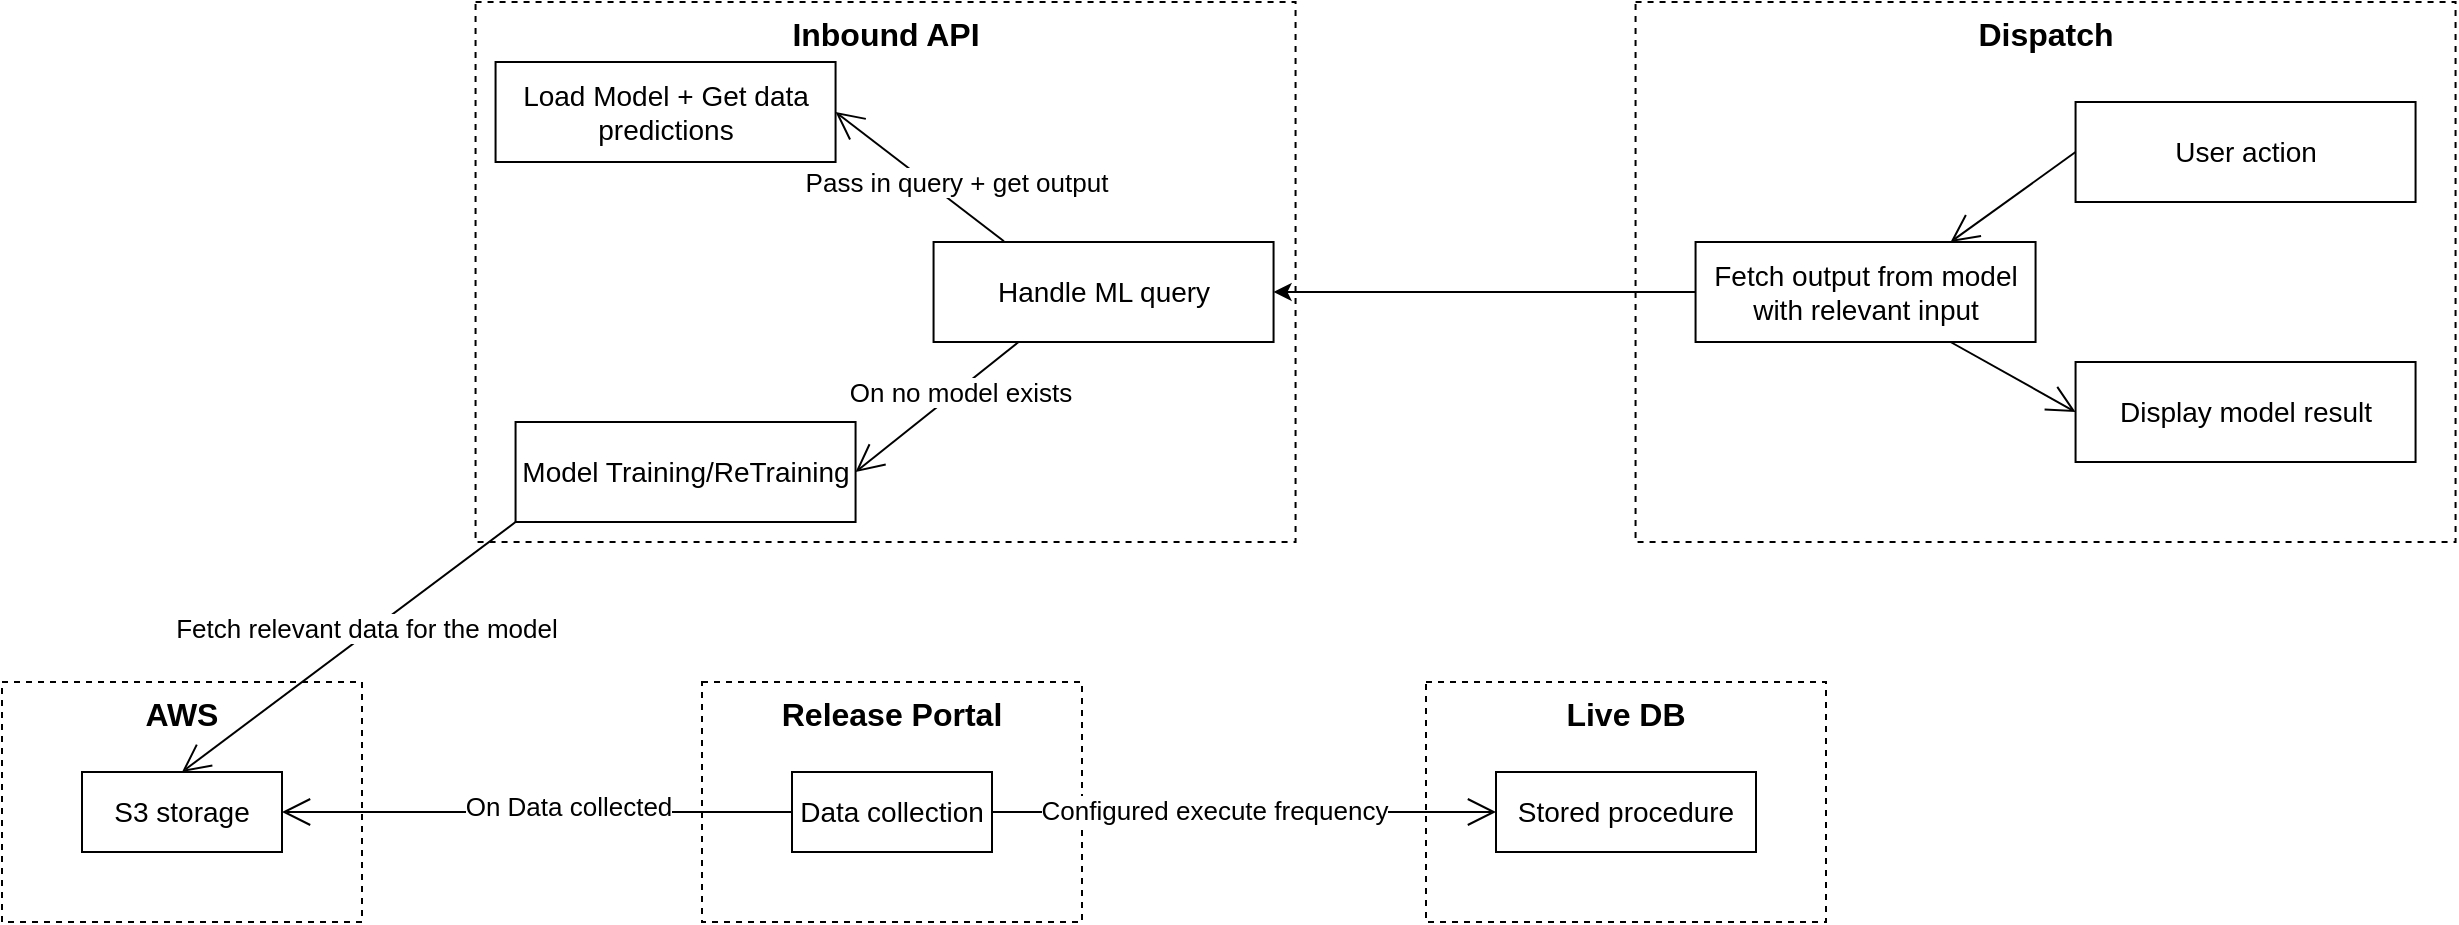 <mxfile version="26.1.1">
  <diagram name="Page-1" id="nk3yhh7_28yMGZY1KQTT">
    <mxGraphModel dx="2514" dy="868" grid="1" gridSize="10" guides="1" tooltips="1" connect="1" arrows="1" fold="1" page="1" pageScale="1" pageWidth="827" pageHeight="1169" math="0" shadow="0">
      <root>
        <mxCell id="0" />
        <mxCell id="1" parent="0" />
        <mxCell id="YFmmI4BY76K4JnnpCuWu-1" value="&lt;font style=&quot;font-size: 16px;&quot;&gt;&lt;b&gt;Inbound API&lt;/b&gt;&lt;/font&gt;" style="html=1;whiteSpace=wrap;dashed=1;gradientColor=default;fillColor=none;labelPosition=center;verticalLabelPosition=middle;align=center;verticalAlign=top;" vertex="1" parent="1">
          <mxGeometry x="146.78" y="180" width="410" height="270" as="geometry" />
        </mxCell>
        <mxCell id="YFmmI4BY76K4JnnpCuWu-2" value="&lt;span style=&quot;font-size: 16px;&quot;&gt;&lt;b&gt;Dispatch&lt;/b&gt;&lt;/span&gt;" style="html=1;whiteSpace=wrap;dashed=1;gradientColor=default;fillColor=none;labelPosition=center;verticalLabelPosition=middle;align=center;verticalAlign=top;" vertex="1" parent="1">
          <mxGeometry x="726.78" y="180" width="410" height="270" as="geometry" />
        </mxCell>
        <mxCell id="YFmmI4BY76K4JnnpCuWu-5" value="&lt;font style=&quot;font-size: 16px;&quot;&gt;&lt;b&gt;Release Portal&lt;/b&gt;&lt;/font&gt;" style="html=1;whiteSpace=wrap;dashed=1;gradientColor=default;fillColor=none;labelPosition=center;verticalLabelPosition=middle;align=center;verticalAlign=top;" vertex="1" parent="1">
          <mxGeometry x="260" y="520" width="190" height="120" as="geometry" />
        </mxCell>
        <mxCell id="YFmmI4BY76K4JnnpCuWu-4" value="Data collection" style="whiteSpace=wrap;html=1;align=center;fontSize=14;" vertex="1" parent="1">
          <mxGeometry x="305" y="565" width="100" height="40" as="geometry" />
        </mxCell>
        <mxCell id="YFmmI4BY76K4JnnpCuWu-6" value="&lt;span style=&quot;font-size: 16px;&quot;&gt;&lt;b&gt;Live DB&lt;/b&gt;&lt;/span&gt;" style="html=1;whiteSpace=wrap;dashed=1;gradientColor=default;fillColor=none;labelPosition=center;verticalLabelPosition=middle;align=center;verticalAlign=top;" vertex="1" parent="1">
          <mxGeometry x="622" y="520" width="200" height="120" as="geometry" />
        </mxCell>
        <mxCell id="YFmmI4BY76K4JnnpCuWu-7" value="Stored procedure" style="whiteSpace=wrap;html=1;align=center;fontSize=14;" vertex="1" parent="1">
          <mxGeometry x="657" y="565" width="130" height="40" as="geometry" />
        </mxCell>
        <mxCell id="YFmmI4BY76K4JnnpCuWu-8" value="" style="endArrow=open;endFill=1;endSize=12;html=1;rounded=0;exitX=1;exitY=0.5;exitDx=0;exitDy=0;entryX=0;entryY=0.5;entryDx=0;entryDy=0;" edge="1" parent="1" source="YFmmI4BY76K4JnnpCuWu-4" target="YFmmI4BY76K4JnnpCuWu-7">
          <mxGeometry width="160" relative="1" as="geometry">
            <mxPoint x="640" y="450" as="sourcePoint" />
            <mxPoint x="800" y="450" as="targetPoint" />
          </mxGeometry>
        </mxCell>
        <mxCell id="YFmmI4BY76K4JnnpCuWu-9" value="Configured execute frequency" style="edgeLabel;html=1;align=center;verticalAlign=middle;resizable=0;points=[];fontSize=13;" vertex="1" connectable="0" parent="YFmmI4BY76K4JnnpCuWu-8">
          <mxGeometry x="-0.119" y="1" relative="1" as="geometry">
            <mxPoint as="offset" />
          </mxGeometry>
        </mxCell>
        <mxCell id="YFmmI4BY76K4JnnpCuWu-10" value="&lt;span style=&quot;font-size: 16px;&quot;&gt;&lt;b&gt;AWS&lt;/b&gt;&lt;/span&gt;" style="html=1;whiteSpace=wrap;dashed=1;gradientColor=default;fillColor=none;labelPosition=center;verticalLabelPosition=middle;align=center;verticalAlign=top;" vertex="1" parent="1">
          <mxGeometry x="-90" y="520" width="180" height="120" as="geometry" />
        </mxCell>
        <mxCell id="YFmmI4BY76K4JnnpCuWu-11" value="" style="endArrow=open;endFill=1;endSize=12;html=1;rounded=0;exitX=0;exitY=0.5;exitDx=0;exitDy=0;entryX=1;entryY=0.5;entryDx=0;entryDy=0;" edge="1" parent="1" source="YFmmI4BY76K4JnnpCuWu-4" target="YFmmI4BY76K4JnnpCuWu-13">
          <mxGeometry width="160" relative="1" as="geometry">
            <mxPoint x="290" y="450" as="sourcePoint" />
            <mxPoint x="450" y="450" as="targetPoint" />
          </mxGeometry>
        </mxCell>
        <mxCell id="YFmmI4BY76K4JnnpCuWu-12" value="On Data collected" style="edgeLabel;html=1;align=center;verticalAlign=middle;resizable=0;points=[];fontSize=13;" vertex="1" connectable="0" parent="YFmmI4BY76K4JnnpCuWu-11">
          <mxGeometry x="-0.121" y="-3" relative="1" as="geometry">
            <mxPoint as="offset" />
          </mxGeometry>
        </mxCell>
        <mxCell id="YFmmI4BY76K4JnnpCuWu-13" value="S3 storage" style="whiteSpace=wrap;html=1;align=center;fontSize=14;" vertex="1" parent="1">
          <mxGeometry x="-50" y="565" width="100" height="40" as="geometry" />
        </mxCell>
        <mxCell id="YFmmI4BY76K4JnnpCuWu-14" value="Model Training/ReTraining" style="whiteSpace=wrap;html=1;align=center;fontSize=14;" vertex="1" parent="1">
          <mxGeometry x="166.78" y="390" width="170" height="50" as="geometry" />
        </mxCell>
        <mxCell id="YFmmI4BY76K4JnnpCuWu-15" value="" style="endArrow=open;endFill=1;endSize=12;html=1;rounded=0;exitX=0;exitY=1;exitDx=0;exitDy=0;entryX=0.5;entryY=0;entryDx=0;entryDy=0;" edge="1" parent="1" source="YFmmI4BY76K4JnnpCuWu-14" target="YFmmI4BY76K4JnnpCuWu-13">
          <mxGeometry width="160" relative="1" as="geometry">
            <mxPoint x="34" y="335" as="sourcePoint" />
            <mxPoint x="-450" y="330" as="targetPoint" />
          </mxGeometry>
        </mxCell>
        <mxCell id="YFmmI4BY76K4JnnpCuWu-16" value="Fetch relevant data for the model" style="edgeLabel;html=1;align=center;verticalAlign=middle;resizable=0;points=[];fontSize=13;" vertex="1" connectable="0" parent="YFmmI4BY76K4JnnpCuWu-15">
          <mxGeometry x="-0.121" y="-3" relative="1" as="geometry">
            <mxPoint as="offset" />
          </mxGeometry>
        </mxCell>
        <mxCell id="YFmmI4BY76K4JnnpCuWu-26" style="edgeStyle=orthogonalEdgeStyle;rounded=0;orthogonalLoop=1;jettySize=auto;html=1;exitX=0;exitY=0.5;exitDx=0;exitDy=0;entryX=1;entryY=0.5;entryDx=0;entryDy=0;" edge="1" parent="1" source="YFmmI4BY76K4JnnpCuWu-18" target="YFmmI4BY76K4JnnpCuWu-20">
          <mxGeometry relative="1" as="geometry" />
        </mxCell>
        <mxCell id="YFmmI4BY76K4JnnpCuWu-18" value="Fetch output from model&lt;div&gt;with relevant input&lt;/div&gt;" style="whiteSpace=wrap;html=1;align=center;fontSize=14;" vertex="1" parent="1">
          <mxGeometry x="756.78" y="300" width="170" height="50" as="geometry" />
        </mxCell>
        <mxCell id="YFmmI4BY76K4JnnpCuWu-20" value="Handle ML query" style="whiteSpace=wrap;html=1;align=center;fontSize=14;" vertex="1" parent="1">
          <mxGeometry x="375.78" y="300" width="170" height="50" as="geometry" />
        </mxCell>
        <mxCell id="YFmmI4BY76K4JnnpCuWu-21" value="" style="endArrow=open;endFill=1;endSize=12;html=1;rounded=0;exitX=0.25;exitY=1;exitDx=0;exitDy=0;entryX=1;entryY=0.5;entryDx=0;entryDy=0;" edge="1" parent="1" source="YFmmI4BY76K4JnnpCuWu-20" target="YFmmI4BY76K4JnnpCuWu-14">
          <mxGeometry width="160" relative="1" as="geometry">
            <mxPoint x="286.78" y="420" as="sourcePoint" />
            <mxPoint x="446.78" y="420" as="targetPoint" />
          </mxGeometry>
        </mxCell>
        <mxCell id="YFmmI4BY76K4JnnpCuWu-22" value="&lt;font style=&quot;font-size: 13px;&quot;&gt;On no model exists&lt;/font&gt;" style="edgeLabel;html=1;align=center;verticalAlign=middle;resizable=0;points=[];" vertex="1" connectable="0" parent="YFmmI4BY76K4JnnpCuWu-21">
          <mxGeometry x="-0.252" y="1" relative="1" as="geometry">
            <mxPoint as="offset" />
          </mxGeometry>
        </mxCell>
        <mxCell id="YFmmI4BY76K4JnnpCuWu-23" value="Load Model + Get data predictions" style="whiteSpace=wrap;html=1;align=center;fontSize=14;" vertex="1" parent="1">
          <mxGeometry x="156.78" y="210" width="170" height="50" as="geometry" />
        </mxCell>
        <mxCell id="YFmmI4BY76K4JnnpCuWu-24" value="" style="endArrow=open;endFill=1;endSize=12;html=1;rounded=0;exitX=0.207;exitY=-0.007;exitDx=0;exitDy=0;exitPerimeter=0;entryX=1;entryY=0.5;entryDx=0;entryDy=0;" edge="1" parent="1" source="YFmmI4BY76K4JnnpCuWu-20" target="YFmmI4BY76K4JnnpCuWu-23">
          <mxGeometry width="160" relative="1" as="geometry">
            <mxPoint x="286.78" y="420" as="sourcePoint" />
            <mxPoint x="446.78" y="420" as="targetPoint" />
          </mxGeometry>
        </mxCell>
        <mxCell id="YFmmI4BY76K4JnnpCuWu-25" value="Pass in query + get output" style="edgeLabel;html=1;align=center;verticalAlign=middle;resizable=0;points=[];fontSize=13;" vertex="1" connectable="0" parent="YFmmI4BY76K4JnnpCuWu-24">
          <mxGeometry x="0.267" y="1" relative="1" as="geometry">
            <mxPoint x="30" y="10" as="offset" />
          </mxGeometry>
        </mxCell>
        <mxCell id="YFmmI4BY76K4JnnpCuWu-27" value="User action" style="whiteSpace=wrap;html=1;align=center;fontSize=14;" vertex="1" parent="1">
          <mxGeometry x="946.78" y="230" width="170" height="50" as="geometry" />
        </mxCell>
        <mxCell id="YFmmI4BY76K4JnnpCuWu-28" value="" style="endArrow=open;endFill=1;endSize=12;html=1;rounded=0;exitX=0;exitY=0.5;exitDx=0;exitDy=0;entryX=0.75;entryY=0;entryDx=0;entryDy=0;" edge="1" parent="1" source="YFmmI4BY76K4JnnpCuWu-27" target="YFmmI4BY76K4JnnpCuWu-18">
          <mxGeometry width="160" relative="1" as="geometry">
            <mxPoint x="286.78" y="420" as="sourcePoint" />
            <mxPoint x="446.78" y="420" as="targetPoint" />
          </mxGeometry>
        </mxCell>
        <mxCell id="YFmmI4BY76K4JnnpCuWu-29" value="Display model result" style="whiteSpace=wrap;html=1;align=center;fontSize=14;" vertex="1" parent="1">
          <mxGeometry x="946.78" y="360" width="170" height="50" as="geometry" />
        </mxCell>
        <mxCell id="YFmmI4BY76K4JnnpCuWu-30" value="" style="endArrow=open;endFill=1;endSize=12;html=1;rounded=0;exitX=0.75;exitY=1;exitDx=0;exitDy=0;entryX=0;entryY=0.5;entryDx=0;entryDy=0;" edge="1" parent="1" source="YFmmI4BY76K4JnnpCuWu-18" target="YFmmI4BY76K4JnnpCuWu-29">
          <mxGeometry width="160" relative="1" as="geometry">
            <mxPoint x="286.78" y="420" as="sourcePoint" />
            <mxPoint x="446.78" y="420" as="targetPoint" />
          </mxGeometry>
        </mxCell>
      </root>
    </mxGraphModel>
  </diagram>
</mxfile>
